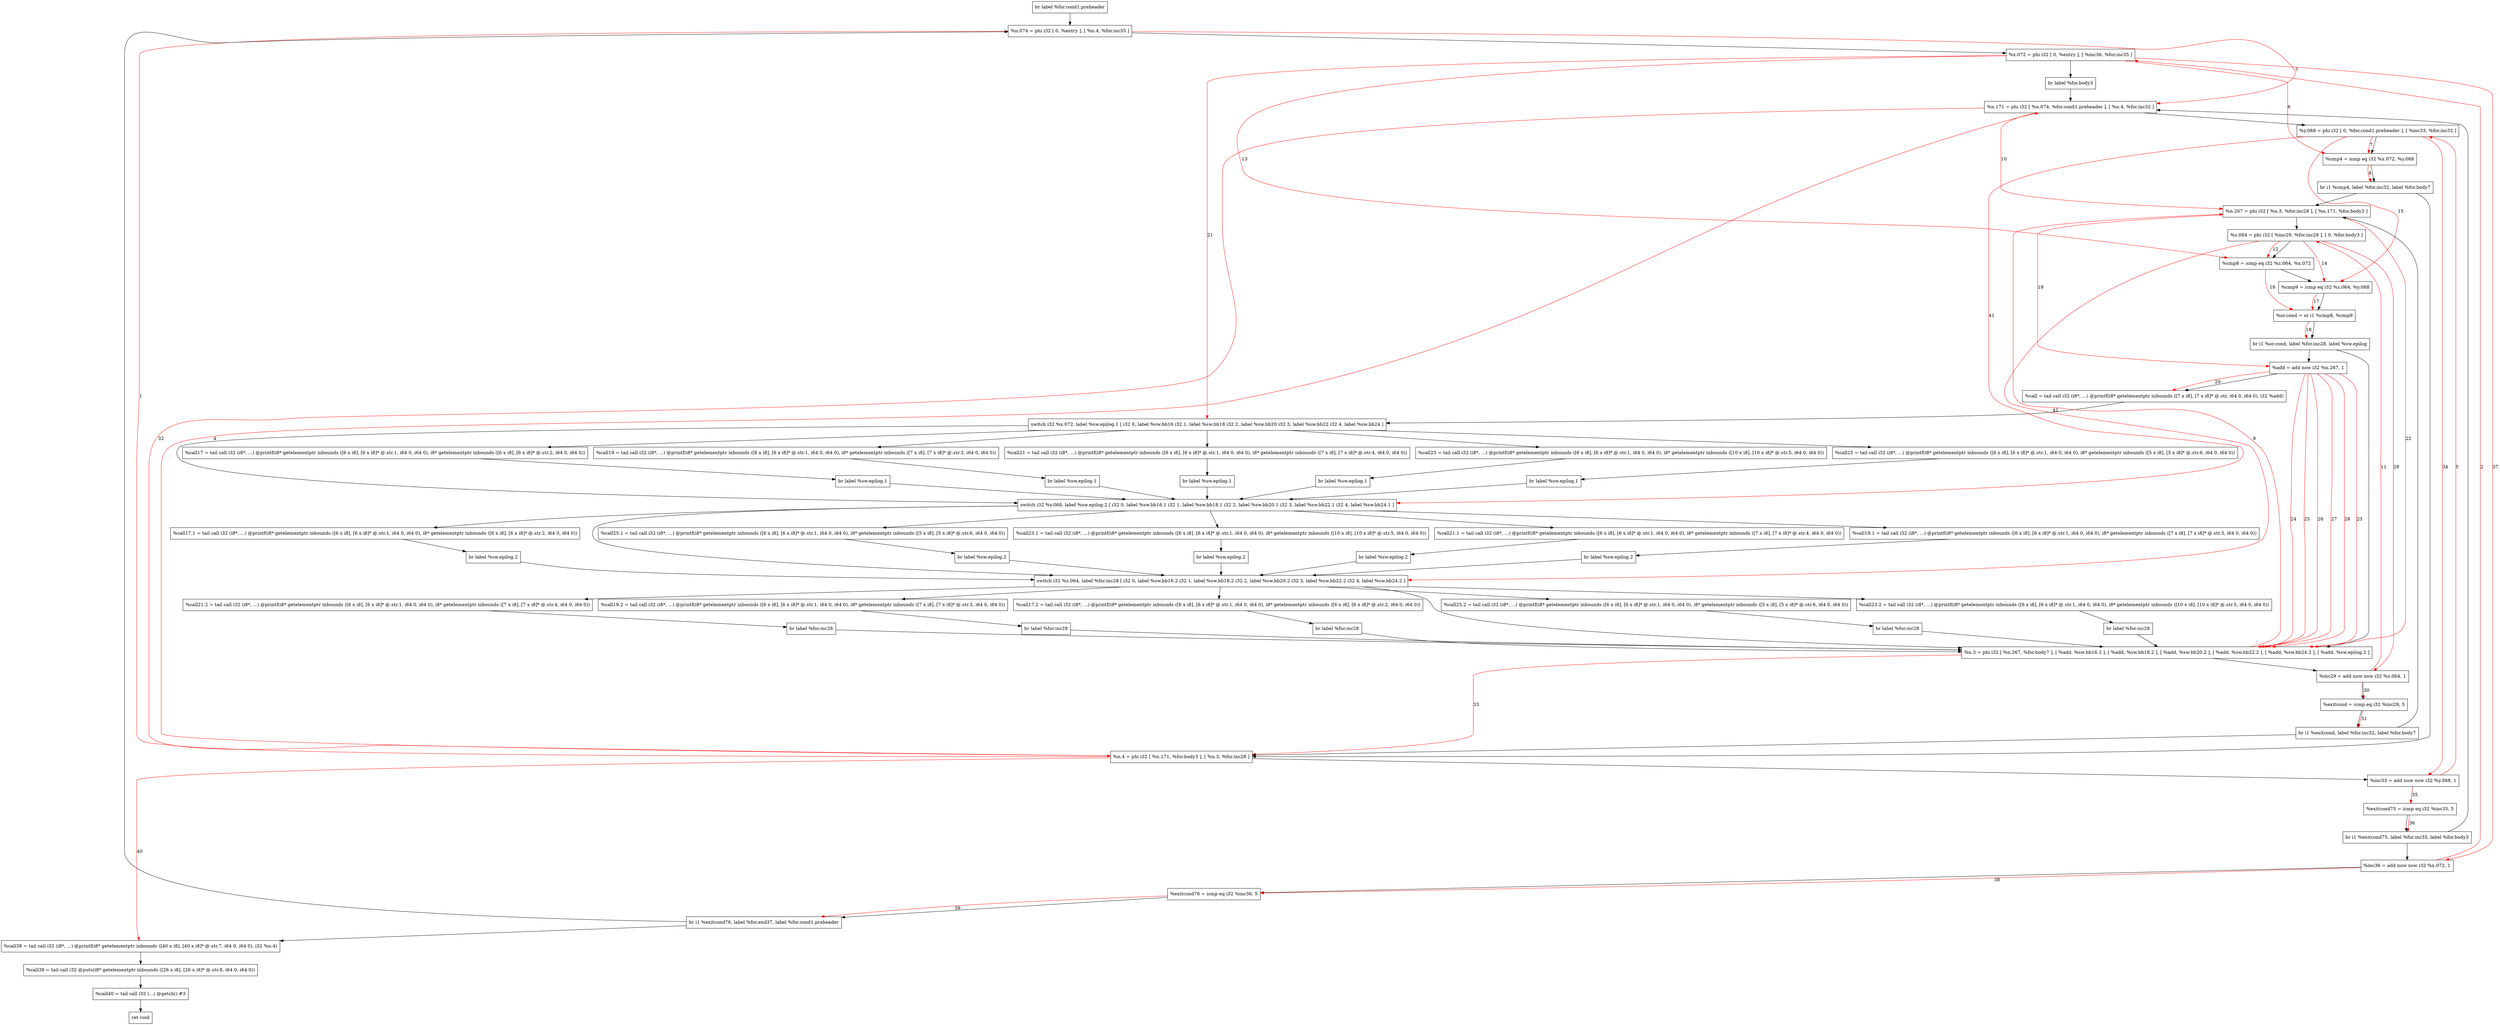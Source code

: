 digraph "CDFG for'func' function" {
	Node0x564055c678b8[shape=record, label="  br label %for.cond1.preheader"]
	Node0x564055c68058[shape=record, label="  %n.074 = phi i32 [ 0, %entry ], [ %n.4, %for.inc35 ]"]
	Node0x564055c681c8[shape=record, label="  %x.072 = phi i32 [ 0, %entry ], [ %inc36, %for.inc35 ]"]
	Node0x564055c68378[shape=record, label="  br label %for.body3"]
	Node0x564055c68448[shape=record, label="  %n.171 = phi i32 [ %n.074, %for.cond1.preheader ], [ %n.4, %for.inc32 ]"]
	Node0x564055c685b8[shape=record, label="  %y.068 = phi i32 [ 0, %for.cond1.preheader ], [ %inc33, %for.inc32 ]"]
	Node0x564055c686a0[shape=record, label="  %cmp4 = icmp eq i32 %x.072, %y.068"]
	Node0x564055befc98[shape=record, label="  br i1 %cmp4, label %for.inc32, label %for.body7"]
	Node0x564055c688e8[shape=record, label="  %n.267 = phi i32 [ %n.3, %for.inc28 ], [ %n.171, %for.body3 ]"]
	Node0x564055c68bf8[shape=record, label="  %z.064 = phi i32 [ %inc29, %for.inc28 ], [ 0, %for.body3 ]"]
	Node0x564055c68ce0[shape=record, label="  %cmp8 = icmp eq i32 %z.064, %x.072"]
	Node0x564055c68d70[shape=record, label="  %cmp9 = icmp eq i32 %z.064, %y.068"]
	Node0x564055c68e00[shape=record, label="  %or.cond = or i1 %cmp8, %cmp9"]
	Node0x564055befdb8[shape=record, label="  br i1 %or.cond, label %for.inc28, label %sw.epilog"]
	Node0x564055c68fa0[shape=record, label="  %add = add nsw i32 %n.267, 1"]
	Node0x564055c69358[shape=record, label="  %call = tail call i32 (i8*, ...) @printf(i8* getelementptr inbounds ([7 x i8], [7 x i8]* @.str, i64 0, i64 0), i32 %add)"]
	Node0x564055c69cc8[shape=record, label="  switch i32 %x.072, label %sw.epilog.1 [
    i32 0, label %sw.bb16
    i32 1, label %sw.bb18
    i32 2, label %sw.bb20
    i32 3, label %sw.bb22
    i32 4, label %sw.bb24
  ]"]
	Node0x564055c69fa8[shape=record, label="  %call17 = tail call i32 (i8*, ...) @printf(i8* getelementptr inbounds ([6 x i8], [6 x i8]* @.str.1, i64 0, i64 0), i8* getelementptr inbounds ([6 x i8], [6 x i8]* @.str.2, i64 0, i64 0))"]
	Node0x564055c69588[shape=record, label="  br label %sw.epilog.1"]
	Node0x564055c6a138[shape=record, label="  %call19 = tail call i32 (i8*, ...) @printf(i8* getelementptr inbounds ([6 x i8], [6 x i8]* @.str.1, i64 0, i64 0), i8* getelementptr inbounds ([7 x i8], [7 x i8]* @.str.3, i64 0, i64 0))"]
	Node0x564055c69658[shape=record, label="  br label %sw.epilog.1"]
	Node0x564055c6a2c8[shape=record, label="  %call21 = tail call i32 (i8*, ...) @printf(i8* getelementptr inbounds ([6 x i8], [6 x i8]* @.str.1, i64 0, i64 0), i8* getelementptr inbounds ([7 x i8], [7 x i8]* @.str.4, i64 0, i64 0))"]
	Node0x564055c69758[shape=record, label="  br label %sw.epilog.1"]
	Node0x564055c6a458[shape=record, label="  %call23 = tail call i32 (i8*, ...) @printf(i8* getelementptr inbounds ([6 x i8], [6 x i8]* @.str.1, i64 0, i64 0), i8* getelementptr inbounds ([10 x i8], [10 x i8]* @.str.5, i64 0, i64 0))"]
	Node0x564055c69b78[shape=record, label="  br label %sw.epilog.1"]
	Node0x564055c6a5e8[shape=record, label="  %call25 = tail call i32 (i8*, ...) @printf(i8* getelementptr inbounds ([6 x i8], [6 x i8]* @.str.1, i64 0, i64 0), i8* getelementptr inbounds ([5 x i8], [5 x i8]* @.str.6, i64 0, i64 0))"]
	Node0x564055c69c78[shape=record, label="  br label %sw.epilog.1"]
	Node0x564055c6b388[shape=record, label="  %n.3 = phi i32 [ %n.267, %for.body7 ], [ %add, %sw.bb16.2 ], [ %add, %sw.bb18.2 ], [ %add, %sw.bb20.2 ], [ %add, %sw.bb22.2 ], [ %add, %sw.bb24.2 ], [ %add, %sw.epilog.2 ]"]
	Node0x564055c6b4f0[shape=record, label="  %inc29 = add nuw nsw i32 %z.064, 1"]
	Node0x564055c6b560[shape=record, label="  %exitcond = icmp eq i32 %inc29, 5"]
	Node0x564055bfb348[shape=record, label="  br i1 %exitcond, label %for.inc32, label %for.body7"]
	Node0x564055c6b5a8[shape=record, label="  %n.4 = phi i32 [ %n.171, %for.body3 ], [ %n.3, %for.inc28 ]"]
	Node0x564055c6b670[shape=record, label="  %inc33 = add nuw nsw i32 %y.068, 1"]
	Node0x564055c6b6e0[shape=record, label="  %exitcond75 = icmp eq i32 %inc33, 5"]
	Node0x564055bfb468[shape=record, label="  br i1 %exitcond75, label %for.inc35, label %for.body3"]
	Node0x564055c6b750[shape=record, label="  %inc36 = add nuw nsw i32 %x.072, 1"]
	Node0x564055c6b7c0[shape=record, label="  %exitcond76 = icmp eq i32 %inc36, 5"]
	Node0x564055bfb588[shape=record, label="  br i1 %exitcond76, label %for.end37, label %for.cond1.preheader"]
	Node0x564055c6b998[shape=record, label="  %call38 = tail call i32 (i8*, ...) @printf(i8* getelementptr inbounds ([40 x i8], [40 x i8]* @.str.7, i64 0, i64 0), i32 %n.4)"]
	Node0x564055c6bba0[shape=record, label="  %call39 = tail call i32 @puts(i8* getelementptr inbounds ([26 x i8], [26 x i8]* @.str.8, i64 0, i64 0))"]
	Node0x564055c6bee8[shape=record, label="  %call40 = tail call i32 (...) @getch() #3"]
	Node0x564055c6c5d0[shape=record, label="  ret void"]
	Node0x564055c6c898[shape=record, label="  switch i32 %y.068, label %sw.epilog.2 [
    i32 0, label %sw.bb16.1
    i32 1, label %sw.bb18.1
    i32 2, label %sw.bb20.1
    i32 3, label %sw.bb22.1
    i32 4, label %sw.bb24.1
  ]"]
	Node0x564055c6ca78[shape=record, label="  %call25.1 = tail call i32 (i8*, ...) @printf(i8* getelementptr inbounds ([6 x i8], [6 x i8]* @.str.1, i64 0, i64 0), i8* getelementptr inbounds ([5 x i8], [5 x i8]* @.str.6, i64 0, i64 0))"]
	Node0x564055c68ba8[shape=record, label="  br label %sw.epilog.2"]
	Node0x564055c6cb98[shape=record, label="  %call23.1 = tail call i32 (i8*, ...) @printf(i8* getelementptr inbounds ([6 x i8], [6 x i8]* @.str.1, i64 0, i64 0), i8* getelementptr inbounds ([10 x i8], [10 x i8]* @.str.5, i64 0, i64 0))"]
	Node0x564055c68318[shape=record, label="  br label %sw.epilog.2"]
	Node0x564055c6ccb8[shape=record, label="  %call21.1 = tail call i32 (i8*, ...) @printf(i8* getelementptr inbounds ([6 x i8], [6 x i8]* @.str.1, i64 0, i64 0), i8* getelementptr inbounds ([7 x i8], [7 x i8]* @.str.4, i64 0, i64 0))"]
	Node0x564055c67788[shape=record, label="  br label %sw.epilog.2"]
	Node0x564055c6cdd8[shape=record, label="  %call19.1 = tail call i32 (i8*, ...) @printf(i8* getelementptr inbounds ([6 x i8], [6 x i8]* @.str.1, i64 0, i64 0), i8* getelementptr inbounds ([7 x i8], [7 x i8]* @.str.3, i64 0, i64 0))"]
	Node0x564055c68568[shape=record, label="  br label %sw.epilog.2"]
	Node0x564055c6cef8[shape=record, label="  %call17.1 = tail call i32 (i8*, ...) @printf(i8* getelementptr inbounds ([6 x i8], [6 x i8]* @.str.1, i64 0, i64 0), i8* getelementptr inbounds ([6 x i8], [6 x i8]* @.str.2, i64 0, i64 0))"]
	Node0x564055c694b8[shape=record, label="  br label %sw.epilog.2"]
	Node0x564055c6cfd8[shape=record, label="  switch i32 %z.064, label %for.inc28 [
    i32 0, label %sw.bb16.2
    i32 1, label %sw.bb18.2
    i32 2, label %sw.bb20.2
    i32 3, label %sw.bb22.2
    i32 4, label %sw.bb24.2
  ]"]
	Node0x564055c6d198[shape=record, label="  %call25.2 = tail call i32 (i8*, ...) @printf(i8* getelementptr inbounds ([6 x i8], [6 x i8]* @.str.1, i64 0, i64 0), i8* getelementptr inbounds ([5 x i8], [5 x i8]* @.str.6, i64 0, i64 0))"]
	Node0x564055c6b258[shape=record, label="  br label %for.inc28"]
	Node0x564055c6d2b8[shape=record, label="  %call23.2 = tail call i32 (i8*, ...) @printf(i8* getelementptr inbounds ([6 x i8], [6 x i8]* @.str.1, i64 0, i64 0), i8* getelementptr inbounds ([10 x i8], [10 x i8]* @.str.5, i64 0, i64 0))"]
	Node0x564055c6b178[shape=record, label="  br label %for.inc28"]
	Node0x564055c6d3d8[shape=record, label="  %call21.2 = tail call i32 (i8*, ...) @printf(i8* getelementptr inbounds ([6 x i8], [6 x i8]* @.str.1, i64 0, i64 0), i8* getelementptr inbounds ([7 x i8], [7 x i8]* @.str.4, i64 0, i64 0))"]
	Node0x564055c6b098[shape=record, label="  br label %for.inc28"]
	Node0x564055c6d4f8[shape=record, label="  %call19.2 = tail call i32 (i8*, ...) @printf(i8* getelementptr inbounds ([6 x i8], [6 x i8]* @.str.1, i64 0, i64 0), i8* getelementptr inbounds ([7 x i8], [7 x i8]* @.str.3, i64 0, i64 0))"]
	Node0x564055c6afb8[shape=record, label="  br label %for.inc28"]
	Node0x564055c6d618[shape=record, label="  %call17.2 = tail call i32 (i8*, ...) @printf(i8* getelementptr inbounds ([6 x i8], [6 x i8]* @.str.1, i64 0, i64 0), i8* getelementptr inbounds ([6 x i8], [6 x i8]* @.str.2, i64 0, i64 0))"]
	Node0x564055c68898[shape=record, label="  br label %for.inc28"]
	Node0x564055c678b8 -> Node0x564055c68058
	Node0x564055c68058 -> Node0x564055c681c8
	Node0x564055c681c8 -> Node0x564055c68378
	Node0x564055c68378 -> Node0x564055c68448
	Node0x564055c68448 -> Node0x564055c685b8
	Node0x564055c685b8 -> Node0x564055c686a0
	Node0x564055c686a0 -> Node0x564055befc98
	Node0x564055befc98 -> Node0x564055c6b5a8
	Node0x564055befc98 -> Node0x564055c688e8
	Node0x564055c688e8 -> Node0x564055c68bf8
	Node0x564055c68bf8 -> Node0x564055c68ce0
	Node0x564055c68ce0 -> Node0x564055c68d70
	Node0x564055c68d70 -> Node0x564055c68e00
	Node0x564055c68e00 -> Node0x564055befdb8
	Node0x564055befdb8 -> Node0x564055c6b388
	Node0x564055befdb8 -> Node0x564055c68fa0
	Node0x564055c68fa0 -> Node0x564055c69358
	Node0x564055c69358 -> Node0x564055c69cc8
	Node0x564055c69cc8 -> Node0x564055c6c898
	Node0x564055c69cc8 -> Node0x564055c69fa8
	Node0x564055c69cc8 -> Node0x564055c6a138
	Node0x564055c69cc8 -> Node0x564055c6a2c8
	Node0x564055c69cc8 -> Node0x564055c6a458
	Node0x564055c69cc8 -> Node0x564055c6a5e8
	Node0x564055c69fa8 -> Node0x564055c69588
	Node0x564055c69588 -> Node0x564055c6c898
	Node0x564055c6a138 -> Node0x564055c69658
	Node0x564055c69658 -> Node0x564055c6c898
	Node0x564055c6a2c8 -> Node0x564055c69758
	Node0x564055c69758 -> Node0x564055c6c898
	Node0x564055c6a458 -> Node0x564055c69b78
	Node0x564055c69b78 -> Node0x564055c6c898
	Node0x564055c6a5e8 -> Node0x564055c69c78
	Node0x564055c69c78 -> Node0x564055c6c898
	Node0x564055c6b388 -> Node0x564055c6b4f0
	Node0x564055c6b4f0 -> Node0x564055c6b560
	Node0x564055c6b560 -> Node0x564055bfb348
	Node0x564055bfb348 -> Node0x564055c6b5a8
	Node0x564055bfb348 -> Node0x564055c688e8
	Node0x564055c6b5a8 -> Node0x564055c6b670
	Node0x564055c6b670 -> Node0x564055c6b6e0
	Node0x564055c6b6e0 -> Node0x564055bfb468
	Node0x564055bfb468 -> Node0x564055c6b750
	Node0x564055bfb468 -> Node0x564055c68448
	Node0x564055c6b750 -> Node0x564055c6b7c0
	Node0x564055c6b7c0 -> Node0x564055bfb588
	Node0x564055bfb588 -> Node0x564055c6b998
	Node0x564055bfb588 -> Node0x564055c68058
	Node0x564055c6b998 -> Node0x564055c6bba0
	Node0x564055c6bba0 -> Node0x564055c6bee8
	Node0x564055c6bee8 -> Node0x564055c6c5d0
	Node0x564055c6c898 -> Node0x564055c6cfd8
	Node0x564055c6c898 -> Node0x564055c6cef8
	Node0x564055c6c898 -> Node0x564055c6cdd8
	Node0x564055c6c898 -> Node0x564055c6ccb8
	Node0x564055c6c898 -> Node0x564055c6cb98
	Node0x564055c6c898 -> Node0x564055c6ca78
	Node0x564055c6ca78 -> Node0x564055c68ba8
	Node0x564055c68ba8 -> Node0x564055c6cfd8
	Node0x564055c6cb98 -> Node0x564055c68318
	Node0x564055c68318 -> Node0x564055c6cfd8
	Node0x564055c6ccb8 -> Node0x564055c67788
	Node0x564055c67788 -> Node0x564055c6cfd8
	Node0x564055c6cdd8 -> Node0x564055c68568
	Node0x564055c68568 -> Node0x564055c6cfd8
	Node0x564055c6cef8 -> Node0x564055c694b8
	Node0x564055c694b8 -> Node0x564055c6cfd8
	Node0x564055c6cfd8 -> Node0x564055c6b388
	Node0x564055c6cfd8 -> Node0x564055c6d618
	Node0x564055c6cfd8 -> Node0x564055c6d4f8
	Node0x564055c6cfd8 -> Node0x564055c6d3d8
	Node0x564055c6cfd8 -> Node0x564055c6d2b8
	Node0x564055c6cfd8 -> Node0x564055c6d198
	Node0x564055c6d198 -> Node0x564055c6b258
	Node0x564055c6b258 -> Node0x564055c6b388
	Node0x564055c6d2b8 -> Node0x564055c6b178
	Node0x564055c6b178 -> Node0x564055c6b388
	Node0x564055c6d3d8 -> Node0x564055c6b098
	Node0x564055c6b098 -> Node0x564055c6b388
	Node0x564055c6d4f8 -> Node0x564055c6afb8
	Node0x564055c6afb8 -> Node0x564055c6b388
	Node0x564055c6d618 -> Node0x564055c68898
	Node0x564055c68898 -> Node0x564055c6b388
edge [color=red]
	Node0x564055c6b5a8 -> Node0x564055c68058[label="1"]
	Node0x564055c6b750 -> Node0x564055c681c8[label="2"]
	Node0x564055c68058 -> Node0x564055c68448[label="3"]
	Node0x564055c6b5a8 -> Node0x564055c68448[label="4"]
	Node0x564055c6b670 -> Node0x564055c685b8[label="5"]
	Node0x564055c681c8 -> Node0x564055c686a0[label="6"]
	Node0x564055c685b8 -> Node0x564055c686a0[label="7"]
	Node0x564055c686a0 -> Node0x564055befc98[label="8"]
	Node0x564055c6b388 -> Node0x564055c688e8[label="9"]
	Node0x564055c68448 -> Node0x564055c688e8[label="10"]
	Node0x564055c6b4f0 -> Node0x564055c68bf8[label="11"]
	Node0x564055c68bf8 -> Node0x564055c68ce0[label="12"]
	Node0x564055c681c8 -> Node0x564055c68ce0[label="13"]
	Node0x564055c68bf8 -> Node0x564055c68d70[label="14"]
	Node0x564055c685b8 -> Node0x564055c68d70[label="15"]
	Node0x564055c68ce0 -> Node0x564055c68e00[label="16"]
	Node0x564055c68d70 -> Node0x564055c68e00[label="17"]
	Node0x564055c68e00 -> Node0x564055befdb8[label="18"]
	Node0x564055c688e8 -> Node0x564055c68fa0[label="19"]
	Node0x564055c68fa0 -> Node0x564055c69358[label="20"]
	Node0x564055c681c8 -> Node0x564055c69cc8[label="21"]
	Node0x564055c688e8 -> Node0x564055c6b388[label="22"]
	Node0x564055c68fa0 -> Node0x564055c6b388[label="23"]
	Node0x564055c68fa0 -> Node0x564055c6b388[label="24"]
	Node0x564055c68fa0 -> Node0x564055c6b388[label="25"]
	Node0x564055c68fa0 -> Node0x564055c6b388[label="26"]
	Node0x564055c68fa0 -> Node0x564055c6b388[label="27"]
	Node0x564055c68fa0 -> Node0x564055c6b388[label="28"]
	Node0x564055c68bf8 -> Node0x564055c6b4f0[label="29"]
	Node0x564055c6b4f0 -> Node0x564055c6b560[label="30"]
	Node0x564055c6b560 -> Node0x564055bfb348[label="31"]
	Node0x564055c68448 -> Node0x564055c6b5a8[label="32"]
	Node0x564055c6b388 -> Node0x564055c6b5a8[label="33"]
	Node0x564055c685b8 -> Node0x564055c6b670[label="34"]
	Node0x564055c6b670 -> Node0x564055c6b6e0[label="35"]
	Node0x564055c6b6e0 -> Node0x564055bfb468[label="36"]
	Node0x564055c681c8 -> Node0x564055c6b750[label="37"]
	Node0x564055c6b750 -> Node0x564055c6b7c0[label="38"]
	Node0x564055c6b7c0 -> Node0x564055bfb588[label="39"]
	Node0x564055c6b5a8 -> Node0x564055c6b998[label="40"]
	Node0x564055c685b8 -> Node0x564055c6c898[label="41"]
	Node0x564055c68bf8 -> Node0x564055c6cfd8[label="42"]
}

